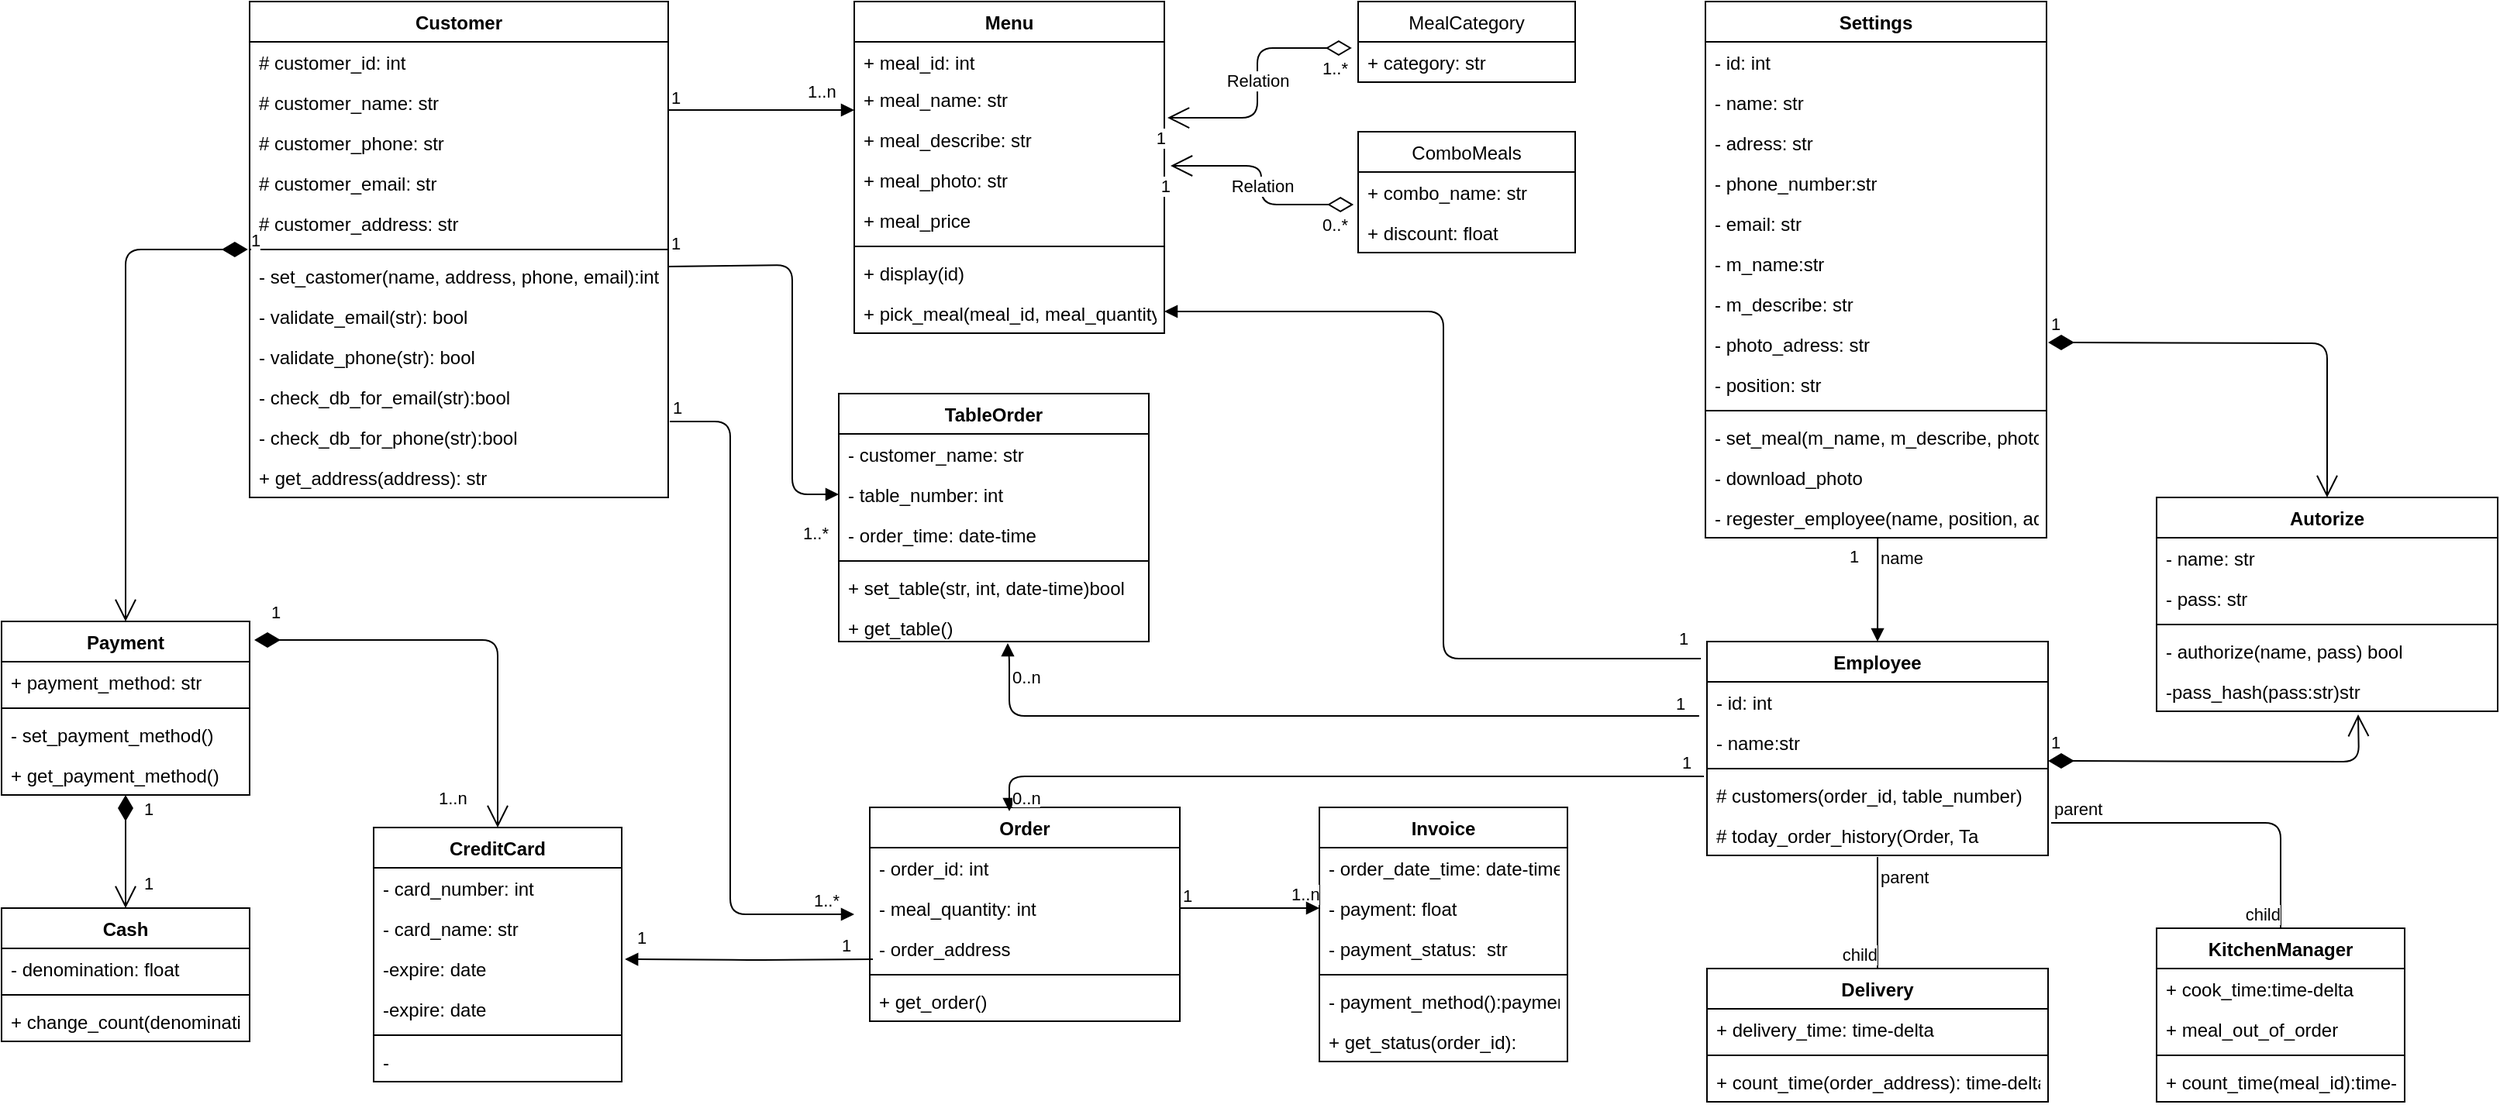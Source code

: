 <mxfile version="15.3.1" type="github">
  <diagram id="XP5YeCmKAyw0OPOMcUvx" name="Page-1">
    <mxGraphModel dx="863" dy="559" grid="1" gridSize="10" guides="1" tooltips="1" connect="1" arrows="1" fold="1" page="1" pageScale="1" pageWidth="1169" pageHeight="826" math="0" shadow="0">
      <root>
        <mxCell id="0" />
        <mxCell id="1" parent="0" />
        <mxCell id="lLtCu2atZFACOve_Y4A7-2" value="Menu" style="swimlane;fontStyle=1;align=center;verticalAlign=top;childLayout=stackLayout;horizontal=1;startSize=26;horizontalStack=0;resizeParent=1;resizeParentMax=0;resizeLast=0;collapsible=1;marginBottom=0;" vertex="1" parent="1">
          <mxGeometry x="620" width="200" height="214" as="geometry">
            <mxRectangle x="210" y="170" width="100" height="26" as="alternateBounds" />
          </mxGeometry>
        </mxCell>
        <mxCell id="lLtCu2atZFACOve_Y4A7-3" value="+ meal_id: int&#xa;" style="text;strokeColor=none;fillColor=none;align=left;verticalAlign=top;spacingLeft=4;spacingRight=4;overflow=hidden;rotatable=0;points=[[0,0.5],[1,0.5]];portConstraint=eastwest;" vertex="1" parent="lLtCu2atZFACOve_Y4A7-2">
          <mxGeometry y="26" width="200" height="24" as="geometry" />
        </mxCell>
        <mxCell id="lLtCu2atZFACOve_Y4A7-36" value="+ meal_name: str" style="text;strokeColor=none;fillColor=none;align=left;verticalAlign=top;spacingLeft=4;spacingRight=4;overflow=hidden;rotatable=0;points=[[0,0.5],[1,0.5]];portConstraint=eastwest;" vertex="1" parent="lLtCu2atZFACOve_Y4A7-2">
          <mxGeometry y="50" width="200" height="26" as="geometry" />
        </mxCell>
        <mxCell id="lLtCu2atZFACOve_Y4A7-37" value="+ meal_describe: str" style="text;strokeColor=none;fillColor=none;align=left;verticalAlign=top;spacingLeft=4;spacingRight=4;overflow=hidden;rotatable=0;points=[[0,0.5],[1,0.5]];portConstraint=eastwest;" vertex="1" parent="lLtCu2atZFACOve_Y4A7-2">
          <mxGeometry y="76" width="200" height="26" as="geometry" />
        </mxCell>
        <mxCell id="lLtCu2atZFACOve_Y4A7-38" value="+ meal_photo: str" style="text;strokeColor=none;fillColor=none;align=left;verticalAlign=top;spacingLeft=4;spacingRight=4;overflow=hidden;rotatable=0;points=[[0,0.5],[1,0.5]];portConstraint=eastwest;" vertex="1" parent="lLtCu2atZFACOve_Y4A7-2">
          <mxGeometry y="102" width="200" height="26" as="geometry" />
        </mxCell>
        <mxCell id="lLtCu2atZFACOve_Y4A7-147" value="+ meal_price" style="text;strokeColor=none;fillColor=none;align=left;verticalAlign=top;spacingLeft=4;spacingRight=4;overflow=hidden;rotatable=0;points=[[0,0.5],[1,0.5]];portConstraint=eastwest;" vertex="1" parent="lLtCu2atZFACOve_Y4A7-2">
          <mxGeometry y="128" width="200" height="26" as="geometry" />
        </mxCell>
        <mxCell id="lLtCu2atZFACOve_Y4A7-4" value="" style="line;strokeWidth=1;fillColor=none;align=left;verticalAlign=middle;spacingTop=-1;spacingLeft=3;spacingRight=3;rotatable=0;labelPosition=right;points=[];portConstraint=eastwest;" vertex="1" parent="lLtCu2atZFACOve_Y4A7-2">
          <mxGeometry y="154" width="200" height="8" as="geometry" />
        </mxCell>
        <mxCell id="lLtCu2atZFACOve_Y4A7-5" value="+ display(id)" style="text;strokeColor=none;fillColor=none;align=left;verticalAlign=top;spacingLeft=4;spacingRight=4;overflow=hidden;rotatable=0;points=[[0,0.5],[1,0.5]];portConstraint=eastwest;" vertex="1" parent="lLtCu2atZFACOve_Y4A7-2">
          <mxGeometry y="162" width="200" height="26" as="geometry" />
        </mxCell>
        <mxCell id="lLtCu2atZFACOve_Y4A7-85" value="+ pick_meal(meal_id, meal_quantity)" style="text;strokeColor=none;fillColor=none;align=left;verticalAlign=top;spacingLeft=4;spacingRight=4;overflow=hidden;rotatable=0;points=[[0,0.5],[1,0.5]];portConstraint=eastwest;" vertex="1" parent="lLtCu2atZFACOve_Y4A7-2">
          <mxGeometry y="188" width="200" height="26" as="geometry" />
        </mxCell>
        <mxCell id="lLtCu2atZFACOve_Y4A7-6" value="MealCategory" style="swimlane;fontStyle=0;childLayout=stackLayout;horizontal=1;startSize=26;fillColor=none;horizontalStack=0;resizeParent=1;resizeParentMax=0;resizeLast=0;collapsible=1;marginBottom=0;" vertex="1" parent="1">
          <mxGeometry x="945" width="140" height="52" as="geometry" />
        </mxCell>
        <mxCell id="lLtCu2atZFACOve_Y4A7-7" value="+ category: str" style="text;strokeColor=none;fillColor=none;align=left;verticalAlign=top;spacingLeft=4;spacingRight=4;overflow=hidden;rotatable=0;points=[[0,0.5],[1,0.5]];portConstraint=eastwest;" vertex="1" parent="lLtCu2atZFACOve_Y4A7-6">
          <mxGeometry y="26" width="140" height="26" as="geometry" />
        </mxCell>
        <mxCell id="lLtCu2atZFACOve_Y4A7-26" value="Customer" style="swimlane;fontStyle=1;align=center;verticalAlign=top;childLayout=stackLayout;horizontal=1;startSize=26;horizontalStack=0;resizeParent=1;resizeParentMax=0;resizeLast=0;collapsible=1;marginBottom=0;" vertex="1" parent="1">
          <mxGeometry x="230" width="270" height="320" as="geometry" />
        </mxCell>
        <mxCell id="lLtCu2atZFACOve_Y4A7-167" value="# customer_id: int" style="text;strokeColor=none;fillColor=none;align=left;verticalAlign=top;spacingLeft=4;spacingRight=4;overflow=hidden;rotatable=0;points=[[0,0.5],[1,0.5]];portConstraint=eastwest;" vertex="1" parent="lLtCu2atZFACOve_Y4A7-26">
          <mxGeometry y="26" width="270" height="26" as="geometry" />
        </mxCell>
        <mxCell id="lLtCu2atZFACOve_Y4A7-157" value="# customer_name: str" style="text;strokeColor=none;fillColor=none;align=left;verticalAlign=top;spacingLeft=4;spacingRight=4;overflow=hidden;rotatable=0;points=[[0,0.5],[1,0.5]];portConstraint=eastwest;" vertex="1" parent="lLtCu2atZFACOve_Y4A7-26">
          <mxGeometry y="52" width="270" height="26" as="geometry" />
        </mxCell>
        <mxCell id="lLtCu2atZFACOve_Y4A7-224" value="" style="endArrow=block;endFill=1;html=1;edgeStyle=orthogonalEdgeStyle;align=left;verticalAlign=top;strokeWidth=1;" edge="1" parent="lLtCu2atZFACOve_Y4A7-26">
          <mxGeometry x="-1" relative="1" as="geometry">
            <mxPoint x="270" y="70" as="sourcePoint" />
            <mxPoint x="390" y="70" as="targetPoint" />
          </mxGeometry>
        </mxCell>
        <mxCell id="lLtCu2atZFACOve_Y4A7-225" value="1" style="edgeLabel;resizable=0;html=1;align=left;verticalAlign=bottom;" connectable="0" vertex="1" parent="lLtCu2atZFACOve_Y4A7-224">
          <mxGeometry x="-1" relative="1" as="geometry" />
        </mxCell>
        <mxCell id="lLtCu2atZFACOve_Y4A7-158" value="# customer_phone: str" style="text;strokeColor=none;fillColor=none;align=left;verticalAlign=top;spacingLeft=4;spacingRight=4;overflow=hidden;rotatable=0;points=[[0,0.5],[1,0.5]];portConstraint=eastwest;" vertex="1" parent="lLtCu2atZFACOve_Y4A7-26">
          <mxGeometry y="78" width="270" height="26" as="geometry" />
        </mxCell>
        <mxCell id="lLtCu2atZFACOve_Y4A7-159" value="# customer_email: str" style="text;strokeColor=none;fillColor=none;align=left;verticalAlign=top;spacingLeft=4;spacingRight=4;overflow=hidden;rotatable=0;points=[[0,0.5],[1,0.5]];portConstraint=eastwest;" vertex="1" parent="lLtCu2atZFACOve_Y4A7-26">
          <mxGeometry y="104" width="270" height="26" as="geometry" />
        </mxCell>
        <mxCell id="lLtCu2atZFACOve_Y4A7-160" value="# customer_address: str " style="text;strokeColor=none;fillColor=none;align=left;verticalAlign=top;spacingLeft=4;spacingRight=4;overflow=hidden;rotatable=0;points=[[0,0.5],[1,0.5]];portConstraint=eastwest;" vertex="1" parent="lLtCu2atZFACOve_Y4A7-26">
          <mxGeometry y="130" width="270" height="26" as="geometry" />
        </mxCell>
        <mxCell id="lLtCu2atZFACOve_Y4A7-28" value="" style="line;strokeWidth=1;fillColor=none;align=left;verticalAlign=middle;spacingTop=-1;spacingLeft=3;spacingRight=3;rotatable=0;labelPosition=right;points=[];portConstraint=eastwest;" vertex="1" parent="lLtCu2atZFACOve_Y4A7-26">
          <mxGeometry y="156" width="270" height="8" as="geometry" />
        </mxCell>
        <mxCell id="lLtCu2atZFACOve_Y4A7-25" value="- set_castomer(name, address, phone, email):int" style="text;strokeColor=none;fillColor=none;align=left;verticalAlign=top;spacingLeft=4;spacingRight=4;overflow=hidden;rotatable=0;points=[[0,0.5],[1,0.5]];portConstraint=eastwest;" vertex="1" parent="lLtCu2atZFACOve_Y4A7-26">
          <mxGeometry y="164" width="270" height="26" as="geometry" />
        </mxCell>
        <mxCell id="lLtCu2atZFACOve_Y4A7-29" value="- validate_email(str): bool" style="text;strokeColor=none;fillColor=none;align=left;verticalAlign=top;spacingLeft=4;spacingRight=4;overflow=hidden;rotatable=0;points=[[0,0.5],[1,0.5]];portConstraint=eastwest;" vertex="1" parent="lLtCu2atZFACOve_Y4A7-26">
          <mxGeometry y="190" width="270" height="26" as="geometry" />
        </mxCell>
        <mxCell id="lLtCu2atZFACOve_Y4A7-109" value="- validate_phone(str): bool" style="text;strokeColor=none;fillColor=none;align=left;verticalAlign=top;spacingLeft=4;spacingRight=4;overflow=hidden;rotatable=0;points=[[0,0.5],[1,0.5]];portConstraint=eastwest;" vertex="1" parent="lLtCu2atZFACOve_Y4A7-26">
          <mxGeometry y="216" width="270" height="26" as="geometry" />
        </mxCell>
        <mxCell id="lLtCu2atZFACOve_Y4A7-165" value="- check_db_for_email(str):bool" style="text;strokeColor=none;fillColor=none;align=left;verticalAlign=top;spacingLeft=4;spacingRight=4;overflow=hidden;rotatable=0;points=[[0,0.5],[1,0.5]];portConstraint=eastwest;" vertex="1" parent="lLtCu2atZFACOve_Y4A7-26">
          <mxGeometry y="242" width="270" height="26" as="geometry" />
        </mxCell>
        <mxCell id="lLtCu2atZFACOve_Y4A7-166" value="- check_db_for_phone(str):bool" style="text;strokeColor=none;fillColor=none;align=left;verticalAlign=top;spacingLeft=4;spacingRight=4;overflow=hidden;rotatable=0;points=[[0,0.5],[1,0.5]];portConstraint=eastwest;" vertex="1" parent="lLtCu2atZFACOve_Y4A7-26">
          <mxGeometry y="268" width="270" height="26" as="geometry" />
        </mxCell>
        <mxCell id="lLtCu2atZFACOve_Y4A7-33" value="+ get_address(address): str" style="text;strokeColor=none;fillColor=none;align=left;verticalAlign=top;spacingLeft=4;spacingRight=4;overflow=hidden;rotatable=0;points=[[0,0.5],[1,0.5]];portConstraint=eastwest;" vertex="1" parent="lLtCu2atZFACOve_Y4A7-26">
          <mxGeometry y="294" width="270" height="26" as="geometry" />
        </mxCell>
        <mxCell id="lLtCu2atZFACOve_Y4A7-30" value="Order" style="swimlane;fontStyle=1;align=center;verticalAlign=top;childLayout=stackLayout;horizontal=1;startSize=26;horizontalStack=0;resizeParent=1;resizeParentMax=0;resizeLast=0;collapsible=1;marginBottom=0;" vertex="1" parent="1">
          <mxGeometry x="630" y="520" width="200" height="138" as="geometry" />
        </mxCell>
        <mxCell id="lLtCu2atZFACOve_Y4A7-31" value="- order_id: int" style="text;strokeColor=none;fillColor=none;align=left;verticalAlign=top;spacingLeft=4;spacingRight=4;overflow=hidden;rotatable=0;points=[[0,0.5],[1,0.5]];portConstraint=eastwest;" vertex="1" parent="lLtCu2atZFACOve_Y4A7-30">
          <mxGeometry y="26" width="200" height="26" as="geometry" />
        </mxCell>
        <mxCell id="lLtCu2atZFACOve_Y4A7-40" value="- meal_quantity: int" style="text;strokeColor=none;fillColor=none;align=left;verticalAlign=top;spacingLeft=4;spacingRight=4;overflow=hidden;rotatable=0;points=[[0,0.5],[1,0.5]];portConstraint=eastwest;" vertex="1" parent="lLtCu2atZFACOve_Y4A7-30">
          <mxGeometry y="52" width="200" height="26" as="geometry" />
        </mxCell>
        <mxCell id="lLtCu2atZFACOve_Y4A7-133" value="- order_address" style="text;strokeColor=none;fillColor=none;align=left;verticalAlign=top;spacingLeft=4;spacingRight=4;overflow=hidden;rotatable=0;points=[[0,0.5],[1,0.5]];portConstraint=eastwest;" vertex="1" parent="lLtCu2atZFACOve_Y4A7-30">
          <mxGeometry y="78" width="200" height="26" as="geometry" />
        </mxCell>
        <mxCell id="lLtCu2atZFACOve_Y4A7-32" value="" style="line;strokeWidth=1;fillColor=none;align=left;verticalAlign=middle;spacingTop=-1;spacingLeft=3;spacingRight=3;rotatable=0;labelPosition=right;points=[];portConstraint=eastwest;" vertex="1" parent="lLtCu2atZFACOve_Y4A7-30">
          <mxGeometry y="104" width="200" height="8" as="geometry" />
        </mxCell>
        <mxCell id="lLtCu2atZFACOve_Y4A7-35" value="+ get_order()" style="text;strokeColor=none;fillColor=none;align=left;verticalAlign=top;spacingLeft=4;spacingRight=4;overflow=hidden;rotatable=0;points=[[0,0.5],[1,0.5]];portConstraint=eastwest;" vertex="1" parent="lLtCu2atZFACOve_Y4A7-30">
          <mxGeometry y="112" width="200" height="26" as="geometry" />
        </mxCell>
        <mxCell id="lLtCu2atZFACOve_Y4A7-41" value="Invoice&#xa;" style="swimlane;fontStyle=1;align=center;verticalAlign=top;childLayout=stackLayout;horizontal=1;startSize=26;horizontalStack=0;resizeParent=1;resizeParentMax=0;resizeLast=0;collapsible=1;marginBottom=0;" vertex="1" parent="1">
          <mxGeometry x="920" y="520" width="160" height="164" as="geometry" />
        </mxCell>
        <mxCell id="lLtCu2atZFACOve_Y4A7-42" value="- order_date_time: date-time" style="text;strokeColor=none;fillColor=none;align=left;verticalAlign=top;spacingLeft=4;spacingRight=4;overflow=hidden;rotatable=0;points=[[0,0.5],[1,0.5]];portConstraint=eastwest;" vertex="1" parent="lLtCu2atZFACOve_Y4A7-41">
          <mxGeometry y="26" width="160" height="26" as="geometry" />
        </mxCell>
        <mxCell id="lLtCu2atZFACOve_Y4A7-45" value="- payment: float" style="text;strokeColor=none;fillColor=none;align=left;verticalAlign=top;spacingLeft=4;spacingRight=4;overflow=hidden;rotatable=0;points=[[0,0.5],[1,0.5]];portConstraint=eastwest;" vertex="1" parent="lLtCu2atZFACOve_Y4A7-41">
          <mxGeometry y="52" width="160" height="26" as="geometry" />
        </mxCell>
        <mxCell id="lLtCu2atZFACOve_Y4A7-46" value="- payment_status:  str" style="text;strokeColor=none;fillColor=none;align=left;verticalAlign=top;spacingLeft=4;spacingRight=4;overflow=hidden;rotatable=0;points=[[0,0.5],[1,0.5]];portConstraint=eastwest;" vertex="1" parent="lLtCu2atZFACOve_Y4A7-41">
          <mxGeometry y="78" width="160" height="26" as="geometry" />
        </mxCell>
        <mxCell id="lLtCu2atZFACOve_Y4A7-43" value="" style="line;strokeWidth=1;fillColor=none;align=left;verticalAlign=middle;spacingTop=-1;spacingLeft=3;spacingRight=3;rotatable=0;labelPosition=right;points=[];portConstraint=eastwest;" vertex="1" parent="lLtCu2atZFACOve_Y4A7-41">
          <mxGeometry y="104" width="160" height="8" as="geometry" />
        </mxCell>
        <mxCell id="lLtCu2atZFACOve_Y4A7-44" value="- payment_method():payment_status&#xa;" style="text;strokeColor=none;fillColor=none;align=left;verticalAlign=top;spacingLeft=4;spacingRight=4;overflow=hidden;rotatable=0;points=[[0,0.5],[1,0.5]];portConstraint=eastwest;" vertex="1" parent="lLtCu2atZFACOve_Y4A7-41">
          <mxGeometry y="112" width="160" height="26" as="geometry" />
        </mxCell>
        <mxCell id="lLtCu2atZFACOve_Y4A7-215" value="+ get_status(order_id):" style="text;strokeColor=none;fillColor=none;align=left;verticalAlign=top;spacingLeft=4;spacingRight=4;overflow=hidden;rotatable=0;points=[[0,0.5],[1,0.5]];portConstraint=eastwest;" vertex="1" parent="lLtCu2atZFACOve_Y4A7-41">
          <mxGeometry y="138" width="160" height="26" as="geometry" />
        </mxCell>
        <mxCell id="lLtCu2atZFACOve_Y4A7-51" value="CreditCard" style="swimlane;fontStyle=1;align=center;verticalAlign=top;childLayout=stackLayout;horizontal=1;startSize=26;horizontalStack=0;resizeParent=1;resizeParentMax=0;resizeLast=0;collapsible=1;marginBottom=0;" vertex="1" parent="1">
          <mxGeometry x="310" y="533" width="160" height="164" as="geometry" />
        </mxCell>
        <mxCell id="lLtCu2atZFACOve_Y4A7-52" value="- card_number: int&#xa;" style="text;strokeColor=none;fillColor=none;align=left;verticalAlign=top;spacingLeft=4;spacingRight=4;overflow=hidden;rotatable=0;points=[[0,0.5],[1,0.5]];portConstraint=eastwest;" vertex="1" parent="lLtCu2atZFACOve_Y4A7-51">
          <mxGeometry y="26" width="160" height="26" as="geometry" />
        </mxCell>
        <mxCell id="lLtCu2atZFACOve_Y4A7-55" value="- card_name: str&#xa;" style="text;strokeColor=none;fillColor=none;align=left;verticalAlign=top;spacingLeft=4;spacingRight=4;overflow=hidden;rotatable=0;points=[[0,0.5],[1,0.5]];portConstraint=eastwest;" vertex="1" parent="lLtCu2atZFACOve_Y4A7-51">
          <mxGeometry y="52" width="160" height="26" as="geometry" />
        </mxCell>
        <mxCell id="lLtCu2atZFACOve_Y4A7-56" value="-expire: date" style="text;strokeColor=none;fillColor=none;align=left;verticalAlign=top;spacingLeft=4;spacingRight=4;overflow=hidden;rotatable=0;points=[[0,0.5],[1,0.5]];portConstraint=eastwest;" vertex="1" parent="lLtCu2atZFACOve_Y4A7-51">
          <mxGeometry y="78" width="160" height="26" as="geometry" />
        </mxCell>
        <mxCell id="lLtCu2atZFACOve_Y4A7-239" value="-expire: date" style="text;strokeColor=none;fillColor=none;align=left;verticalAlign=top;spacingLeft=4;spacingRight=4;overflow=hidden;rotatable=0;points=[[0,0.5],[1,0.5]];portConstraint=eastwest;" vertex="1" parent="lLtCu2atZFACOve_Y4A7-51">
          <mxGeometry y="104" width="160" height="26" as="geometry" />
        </mxCell>
        <mxCell id="lLtCu2atZFACOve_Y4A7-53" value="" style="line;strokeWidth=1;fillColor=none;align=left;verticalAlign=middle;spacingTop=-1;spacingLeft=3;spacingRight=3;rotatable=0;labelPosition=right;points=[];portConstraint=eastwest;" vertex="1" parent="lLtCu2atZFACOve_Y4A7-51">
          <mxGeometry y="130" width="160" height="8" as="geometry" />
        </mxCell>
        <mxCell id="lLtCu2atZFACOve_Y4A7-54" value="- " style="text;strokeColor=none;fillColor=none;align=left;verticalAlign=top;spacingLeft=4;spacingRight=4;overflow=hidden;rotatable=0;points=[[0,0.5],[1,0.5]];portConstraint=eastwest;" vertex="1" parent="lLtCu2atZFACOve_Y4A7-51">
          <mxGeometry y="138" width="160" height="26" as="geometry" />
        </mxCell>
        <mxCell id="lLtCu2atZFACOve_Y4A7-58" value="Payment" style="swimlane;fontStyle=1;align=center;verticalAlign=top;childLayout=stackLayout;horizontal=1;startSize=26;horizontalStack=0;resizeParent=1;resizeParentMax=0;resizeLast=0;collapsible=1;marginBottom=0;" vertex="1" parent="1">
          <mxGeometry x="70" y="400" width="160" height="112" as="geometry" />
        </mxCell>
        <mxCell id="lLtCu2atZFACOve_Y4A7-59" value="+ payment_method: str" style="text;strokeColor=none;fillColor=none;align=left;verticalAlign=top;spacingLeft=4;spacingRight=4;overflow=hidden;rotatable=0;points=[[0,0.5],[1,0.5]];portConstraint=eastwest;" vertex="1" parent="lLtCu2atZFACOve_Y4A7-58">
          <mxGeometry y="26" width="160" height="26" as="geometry" />
        </mxCell>
        <mxCell id="lLtCu2atZFACOve_Y4A7-60" value="" style="line;strokeWidth=1;fillColor=none;align=left;verticalAlign=middle;spacingTop=-1;spacingLeft=3;spacingRight=3;rotatable=0;labelPosition=right;points=[];portConstraint=eastwest;" vertex="1" parent="lLtCu2atZFACOve_Y4A7-58">
          <mxGeometry y="52" width="160" height="8" as="geometry" />
        </mxCell>
        <mxCell id="lLtCu2atZFACOve_Y4A7-61" value="- set_payment_method()" style="text;strokeColor=none;fillColor=none;align=left;verticalAlign=top;spacingLeft=4;spacingRight=4;overflow=hidden;rotatable=0;points=[[0,0.5],[1,0.5]];portConstraint=eastwest;" vertex="1" parent="lLtCu2atZFACOve_Y4A7-58">
          <mxGeometry y="60" width="160" height="26" as="geometry" />
        </mxCell>
        <mxCell id="lLtCu2atZFACOve_Y4A7-177" value="+ get_payment_method()" style="text;strokeColor=none;fillColor=none;align=left;verticalAlign=top;spacingLeft=4;spacingRight=4;overflow=hidden;rotatable=0;points=[[0,0.5],[1,0.5]];portConstraint=eastwest;" vertex="1" parent="lLtCu2atZFACOve_Y4A7-58">
          <mxGeometry y="86" width="160" height="26" as="geometry" />
        </mxCell>
        <mxCell id="lLtCu2atZFACOve_Y4A7-62" value="Cash" style="swimlane;fontStyle=1;align=center;verticalAlign=top;childLayout=stackLayout;horizontal=1;startSize=26;horizontalStack=0;resizeParent=1;resizeParentMax=0;resizeLast=0;collapsible=1;marginBottom=0;" vertex="1" parent="1">
          <mxGeometry x="70" y="585" width="160" height="86" as="geometry" />
        </mxCell>
        <mxCell id="lLtCu2atZFACOve_Y4A7-63" value="- denomination: float" style="text;strokeColor=none;fillColor=none;align=left;verticalAlign=top;spacingLeft=4;spacingRight=4;overflow=hidden;rotatable=0;points=[[0,0.5],[1,0.5]];portConstraint=eastwest;" vertex="1" parent="lLtCu2atZFACOve_Y4A7-62">
          <mxGeometry y="26" width="160" height="26" as="geometry" />
        </mxCell>
        <mxCell id="lLtCu2atZFACOve_Y4A7-64" value="" style="line;strokeWidth=1;fillColor=none;align=left;verticalAlign=middle;spacingTop=-1;spacingLeft=3;spacingRight=3;rotatable=0;labelPosition=right;points=[];portConstraint=eastwest;" vertex="1" parent="lLtCu2atZFACOve_Y4A7-62">
          <mxGeometry y="52" width="160" height="8" as="geometry" />
        </mxCell>
        <mxCell id="lLtCu2atZFACOve_Y4A7-186" value="+ change_count(denomination): float" style="text;strokeColor=none;fillColor=none;align=left;verticalAlign=top;spacingLeft=4;spacingRight=4;overflow=hidden;rotatable=0;points=[[0,0.5],[1,0.5]];portConstraint=eastwest;" vertex="1" parent="lLtCu2atZFACOve_Y4A7-62">
          <mxGeometry y="60" width="160" height="26" as="geometry" />
        </mxCell>
        <mxCell id="lLtCu2atZFACOve_Y4A7-66" value="Employee" style="swimlane;fontStyle=1;align=center;verticalAlign=top;childLayout=stackLayout;horizontal=1;startSize=26;horizontalStack=0;resizeParent=1;resizeParentMax=0;resizeLast=0;collapsible=1;marginBottom=0;" vertex="1" parent="1">
          <mxGeometry x="1170" y="413" width="220" height="138" as="geometry" />
        </mxCell>
        <mxCell id="lLtCu2atZFACOve_Y4A7-193" value="- id: int" style="text;strokeColor=none;fillColor=none;align=left;verticalAlign=top;spacingLeft=4;spacingRight=4;overflow=hidden;rotatable=0;points=[[0,0.5],[1,0.5]];portConstraint=eastwest;" vertex="1" parent="lLtCu2atZFACOve_Y4A7-66">
          <mxGeometry y="26" width="220" height="26" as="geometry" />
        </mxCell>
        <mxCell id="lLtCu2atZFACOve_Y4A7-130" value="- name:str" style="text;strokeColor=none;fillColor=none;align=left;verticalAlign=top;spacingLeft=4;spacingRight=4;overflow=hidden;rotatable=0;points=[[0,0.5],[1,0.5]];portConstraint=eastwest;" vertex="1" parent="lLtCu2atZFACOve_Y4A7-66">
          <mxGeometry y="52" width="220" height="26" as="geometry" />
        </mxCell>
        <mxCell id="lLtCu2atZFACOve_Y4A7-68" value="" style="line;strokeWidth=1;fillColor=none;align=left;verticalAlign=middle;spacingTop=-1;spacingLeft=3;spacingRight=3;rotatable=0;labelPosition=right;points=[];portConstraint=eastwest;" vertex="1" parent="lLtCu2atZFACOve_Y4A7-66">
          <mxGeometry y="78" width="220" height="8" as="geometry" />
        </mxCell>
        <mxCell id="lLtCu2atZFACOve_Y4A7-192" value="# customers(order_id, table_number)" style="text;strokeColor=none;fillColor=none;align=left;verticalAlign=top;spacingLeft=4;spacingRight=4;overflow=hidden;rotatable=0;points=[[0,0.5],[1,0.5]];portConstraint=eastwest;" vertex="1" parent="lLtCu2atZFACOve_Y4A7-66">
          <mxGeometry y="86" width="220" height="26" as="geometry" />
        </mxCell>
        <mxCell id="lLtCu2atZFACOve_Y4A7-194" value="# today_order_history(Order, Ta" style="text;strokeColor=none;fillColor=none;align=left;verticalAlign=top;spacingLeft=4;spacingRight=4;overflow=hidden;rotatable=0;points=[[0,0.5],[1,0.5]];portConstraint=eastwest;" vertex="1" parent="lLtCu2atZFACOve_Y4A7-66">
          <mxGeometry y="112" width="220" height="26" as="geometry" />
        </mxCell>
        <mxCell id="lLtCu2atZFACOve_Y4A7-71" value="TableOrder" style="swimlane;fontStyle=1;align=center;verticalAlign=top;childLayout=stackLayout;horizontal=1;startSize=26;horizontalStack=0;resizeParent=1;resizeParentMax=0;resizeLast=0;collapsible=1;marginBottom=0;" vertex="1" parent="1">
          <mxGeometry x="610" y="253" width="200" height="160" as="geometry" />
        </mxCell>
        <mxCell id="lLtCu2atZFACOve_Y4A7-75" value="- customer_name: str" style="text;strokeColor=none;fillColor=none;align=left;verticalAlign=top;spacingLeft=4;spacingRight=4;overflow=hidden;rotatable=0;points=[[0,0.5],[1,0.5]];portConstraint=eastwest;" vertex="1" parent="lLtCu2atZFACOve_Y4A7-71">
          <mxGeometry y="26" width="200" height="26" as="geometry" />
        </mxCell>
        <mxCell id="lLtCu2atZFACOve_Y4A7-72" value="- table_number: int" style="text;strokeColor=none;fillColor=none;align=left;verticalAlign=top;spacingLeft=4;spacingRight=4;overflow=hidden;rotatable=0;points=[[0,0.5],[1,0.5]];portConstraint=eastwest;" vertex="1" parent="lLtCu2atZFACOve_Y4A7-71">
          <mxGeometry y="52" width="200" height="26" as="geometry" />
        </mxCell>
        <mxCell id="lLtCu2atZFACOve_Y4A7-81" value="- order_time: date-time" style="text;strokeColor=none;fillColor=none;align=left;verticalAlign=top;spacingLeft=4;spacingRight=4;overflow=hidden;rotatable=0;points=[[0,0.5],[1,0.5]];portConstraint=eastwest;" vertex="1" parent="lLtCu2atZFACOve_Y4A7-71">
          <mxGeometry y="78" width="200" height="26" as="geometry" />
        </mxCell>
        <mxCell id="lLtCu2atZFACOve_Y4A7-73" value="" style="line;strokeWidth=1;fillColor=none;align=left;verticalAlign=middle;spacingTop=-1;spacingLeft=3;spacingRight=3;rotatable=0;labelPosition=right;points=[];portConstraint=eastwest;" vertex="1" parent="lLtCu2atZFACOve_Y4A7-71">
          <mxGeometry y="104" width="200" height="8" as="geometry" />
        </mxCell>
        <mxCell id="lLtCu2atZFACOve_Y4A7-74" value="+ set_table(str, int, date-time)bool" style="text;strokeColor=none;fillColor=none;align=left;verticalAlign=top;spacingLeft=4;spacingRight=4;overflow=hidden;rotatable=0;points=[[0,0.5],[1,0.5]];portConstraint=eastwest;" vertex="1" parent="lLtCu2atZFACOve_Y4A7-71">
          <mxGeometry y="112" width="200" height="26" as="geometry" />
        </mxCell>
        <mxCell id="lLtCu2atZFACOve_Y4A7-82" value="+ get_table()" style="text;strokeColor=none;fillColor=none;align=left;verticalAlign=top;spacingLeft=4;spacingRight=4;overflow=hidden;rotatable=0;points=[[0,0.5],[1,0.5]];portConstraint=eastwest;" vertex="1" parent="lLtCu2atZFACOve_Y4A7-71">
          <mxGeometry y="138" width="200" height="22" as="geometry" />
        </mxCell>
        <mxCell id="lLtCu2atZFACOve_Y4A7-77" value="Delivery" style="swimlane;fontStyle=1;align=center;verticalAlign=top;childLayout=stackLayout;horizontal=1;startSize=26;horizontalStack=0;resizeParent=1;resizeParentMax=0;resizeLast=0;collapsible=1;marginBottom=0;" vertex="1" parent="1">
          <mxGeometry x="1170" y="624" width="220" height="86" as="geometry" />
        </mxCell>
        <mxCell id="lLtCu2atZFACOve_Y4A7-78" value="+ delivery_time: time-delta" style="text;strokeColor=none;fillColor=none;align=left;verticalAlign=top;spacingLeft=4;spacingRight=4;overflow=hidden;rotatable=0;points=[[0,0.5],[1,0.5]];portConstraint=eastwest;" vertex="1" parent="lLtCu2atZFACOve_Y4A7-77">
          <mxGeometry y="26" width="220" height="26" as="geometry" />
        </mxCell>
        <mxCell id="lLtCu2atZFACOve_Y4A7-79" value="" style="line;strokeWidth=1;fillColor=none;align=left;verticalAlign=middle;spacingTop=-1;spacingLeft=3;spacingRight=3;rotatable=0;labelPosition=right;points=[];portConstraint=eastwest;" vertex="1" parent="lLtCu2atZFACOve_Y4A7-77">
          <mxGeometry y="52" width="220" height="8" as="geometry" />
        </mxCell>
        <mxCell id="lLtCu2atZFACOve_Y4A7-80" value="+ count_time(order_address): time-delta" style="text;strokeColor=none;fillColor=none;align=left;verticalAlign=top;spacingLeft=4;spacingRight=4;overflow=hidden;rotatable=0;points=[[0,0.5],[1,0.5]];portConstraint=eastwest;" vertex="1" parent="lLtCu2atZFACOve_Y4A7-77">
          <mxGeometry y="60" width="220" height="26" as="geometry" />
        </mxCell>
        <mxCell id="lLtCu2atZFACOve_Y4A7-92" value="Settings" style="swimlane;fontStyle=1;align=center;verticalAlign=top;childLayout=stackLayout;horizontal=1;startSize=26;horizontalStack=0;resizeParent=1;resizeParentMax=0;resizeLast=0;collapsible=1;marginBottom=0;" vertex="1" parent="1">
          <mxGeometry x="1169" width="220" height="346" as="geometry" />
        </mxCell>
        <mxCell id="lLtCu2atZFACOve_Y4A7-11" value="- id: int" style="text;strokeColor=none;fillColor=none;align=left;verticalAlign=top;spacingLeft=4;spacingRight=4;overflow=hidden;rotatable=0;points=[[0,0.5],[1,0.5]];portConstraint=eastwest;" vertex="1" parent="lLtCu2atZFACOve_Y4A7-92">
          <mxGeometry y="26" width="220" height="26" as="geometry" />
        </mxCell>
        <mxCell id="lLtCu2atZFACOve_Y4A7-23" value="- name: str" style="text;strokeColor=none;fillColor=none;align=left;verticalAlign=top;spacingLeft=4;spacingRight=4;overflow=hidden;rotatable=0;points=[[0,0.5],[1,0.5]];portConstraint=eastwest;" vertex="1" parent="lLtCu2atZFACOve_Y4A7-92">
          <mxGeometry y="52" width="220" height="26" as="geometry" />
        </mxCell>
        <mxCell id="lLtCu2atZFACOve_Y4A7-49" value="- adress: str" style="text;strokeColor=none;fillColor=none;align=left;verticalAlign=top;spacingLeft=4;spacingRight=4;overflow=hidden;rotatable=0;points=[[0,0.5],[1,0.5]];portConstraint=eastwest;" vertex="1" parent="lLtCu2atZFACOve_Y4A7-92">
          <mxGeometry y="78" width="220" height="26" as="geometry" />
        </mxCell>
        <mxCell id="lLtCu2atZFACOve_Y4A7-50" value="- phone_number:str" style="text;strokeColor=none;fillColor=none;align=left;verticalAlign=top;spacingLeft=4;spacingRight=4;overflow=hidden;rotatable=0;points=[[0,0.5],[1,0.5]];portConstraint=eastwest;" vertex="1" parent="lLtCu2atZFACOve_Y4A7-92">
          <mxGeometry y="104" width="220" height="26" as="geometry" />
        </mxCell>
        <mxCell id="lLtCu2atZFACOve_Y4A7-76" value="- email: str" style="text;strokeColor=none;fillColor=none;align=left;verticalAlign=top;spacingLeft=4;spacingRight=4;overflow=hidden;rotatable=0;points=[[0,0.5],[1,0.5]];portConstraint=eastwest;" vertex="1" parent="lLtCu2atZFACOve_Y4A7-92">
          <mxGeometry y="130" width="220" height="26" as="geometry" />
        </mxCell>
        <mxCell id="lLtCu2atZFACOve_Y4A7-123" value="- m_name:str " style="text;strokeColor=none;fillColor=none;align=left;verticalAlign=top;spacingLeft=4;spacingRight=4;overflow=hidden;rotatable=0;points=[[0,0.5],[1,0.5]];portConstraint=eastwest;" vertex="1" parent="lLtCu2atZFACOve_Y4A7-92">
          <mxGeometry y="156" width="220" height="26" as="geometry" />
        </mxCell>
        <mxCell id="lLtCu2atZFACOve_Y4A7-124" value="- m_describe: str&#xa;" style="text;strokeColor=none;fillColor=none;align=left;verticalAlign=top;spacingLeft=4;spacingRight=4;overflow=hidden;rotatable=0;points=[[0,0.5],[1,0.5]];portConstraint=eastwest;" vertex="1" parent="lLtCu2atZFACOve_Y4A7-92">
          <mxGeometry y="182" width="220" height="26" as="geometry" />
        </mxCell>
        <mxCell id="lLtCu2atZFACOve_Y4A7-125" value="- photo_adress: str" style="text;strokeColor=none;fillColor=none;align=left;verticalAlign=top;spacingLeft=4;spacingRight=4;overflow=hidden;rotatable=0;points=[[0,0.5],[1,0.5]];portConstraint=eastwest;" vertex="1" parent="lLtCu2atZFACOve_Y4A7-92">
          <mxGeometry y="208" width="220" height="26" as="geometry" />
        </mxCell>
        <mxCell id="lLtCu2atZFACOve_Y4A7-70" value="- position: str" style="text;strokeColor=none;fillColor=none;align=left;verticalAlign=top;spacingLeft=4;spacingRight=4;overflow=hidden;rotatable=0;points=[[0,0.5],[1,0.5]];portConstraint=eastwest;" vertex="1" parent="lLtCu2atZFACOve_Y4A7-92">
          <mxGeometry y="234" width="220" height="26" as="geometry" />
        </mxCell>
        <mxCell id="lLtCu2atZFACOve_Y4A7-94" value="" style="line;strokeWidth=1;fillColor=none;align=left;verticalAlign=middle;spacingTop=-1;spacingLeft=3;spacingRight=3;rotatable=0;labelPosition=right;points=[];portConstraint=eastwest;" vertex="1" parent="lLtCu2atZFACOve_Y4A7-92">
          <mxGeometry y="260" width="220" height="8" as="geometry" />
        </mxCell>
        <mxCell id="lLtCu2atZFACOve_Y4A7-95" value="- set_meal(m_name, m_describe, photo)bool" style="text;strokeColor=none;fillColor=none;align=left;verticalAlign=top;spacingLeft=4;spacingRight=4;overflow=hidden;rotatable=0;points=[[0,0.5],[1,0.5]];portConstraint=eastwest;" vertex="1" parent="lLtCu2atZFACOve_Y4A7-92">
          <mxGeometry y="268" width="220" height="26" as="geometry" />
        </mxCell>
        <mxCell id="lLtCu2atZFACOve_Y4A7-100" value="- download_photo" style="text;strokeColor=none;fillColor=none;align=left;verticalAlign=top;spacingLeft=4;spacingRight=4;overflow=hidden;rotatable=0;points=[[0,0.5],[1,0.5]];portConstraint=eastwest;" vertex="1" parent="lLtCu2atZFACOve_Y4A7-92">
          <mxGeometry y="294" width="220" height="26" as="geometry" />
        </mxCell>
        <mxCell id="lLtCu2atZFACOve_Y4A7-114" value="- regester_employee(name, position, address,phone,email,passport)bool" style="text;strokeColor=none;fillColor=none;align=left;verticalAlign=top;spacingLeft=4;spacingRight=4;overflow=hidden;rotatable=0;points=[[0,0.5],[1,0.5]];portConstraint=eastwest;" vertex="1" parent="lLtCu2atZFACOve_Y4A7-92">
          <mxGeometry y="320" width="220" height="26" as="geometry" />
        </mxCell>
        <mxCell id="lLtCu2atZFACOve_Y4A7-101" value="Autorize" style="swimlane;fontStyle=1;align=center;verticalAlign=top;childLayout=stackLayout;horizontal=1;startSize=26;horizontalStack=0;resizeParent=1;resizeParentMax=0;resizeLast=0;collapsible=1;marginBottom=0;" vertex="1" parent="1">
          <mxGeometry x="1460" y="320" width="220" height="138" as="geometry" />
        </mxCell>
        <mxCell id="lLtCu2atZFACOve_Y4A7-197" value="- name: str" style="text;strokeColor=none;fillColor=none;align=left;verticalAlign=top;spacingLeft=4;spacingRight=4;overflow=hidden;rotatable=0;points=[[0,0.5],[1,0.5]];portConstraint=eastwest;" vertex="1" parent="lLtCu2atZFACOve_Y4A7-101">
          <mxGeometry y="26" width="220" height="26" as="geometry" />
        </mxCell>
        <mxCell id="lLtCu2atZFACOve_Y4A7-198" value="- pass: str" style="text;strokeColor=none;fillColor=none;align=left;verticalAlign=top;spacingLeft=4;spacingRight=4;overflow=hidden;rotatable=0;points=[[0,0.5],[1,0.5]];portConstraint=eastwest;" vertex="1" parent="lLtCu2atZFACOve_Y4A7-101">
          <mxGeometry y="52" width="220" height="26" as="geometry" />
        </mxCell>
        <mxCell id="lLtCu2atZFACOve_Y4A7-103" value="" style="line;strokeWidth=1;fillColor=none;align=left;verticalAlign=middle;spacingTop=-1;spacingLeft=3;spacingRight=3;rotatable=0;labelPosition=right;points=[];portConstraint=eastwest;" vertex="1" parent="lLtCu2atZFACOve_Y4A7-101">
          <mxGeometry y="78" width="220" height="8" as="geometry" />
        </mxCell>
        <mxCell id="lLtCu2atZFACOve_Y4A7-104" value="- authorize(name, pass) bool" style="text;strokeColor=none;fillColor=none;align=left;verticalAlign=top;spacingLeft=4;spacingRight=4;overflow=hidden;rotatable=0;points=[[0,0.5],[1,0.5]];portConstraint=eastwest;" vertex="1" parent="lLtCu2atZFACOve_Y4A7-101">
          <mxGeometry y="86" width="220" height="26" as="geometry" />
        </mxCell>
        <mxCell id="lLtCu2atZFACOve_Y4A7-108" value="-pass_hash(pass:str)str" style="text;strokeColor=none;fillColor=none;align=left;verticalAlign=top;spacingLeft=4;spacingRight=4;overflow=hidden;rotatable=0;points=[[0,0.5],[1,0.5]];portConstraint=eastwest;" vertex="1" parent="lLtCu2atZFACOve_Y4A7-101">
          <mxGeometry y="112" width="220" height="26" as="geometry" />
        </mxCell>
        <mxCell id="lLtCu2atZFACOve_Y4A7-141" value="ComboMeals" style="swimlane;fontStyle=0;childLayout=stackLayout;horizontal=1;startSize=26;fillColor=none;horizontalStack=0;resizeParent=1;resizeParentMax=0;resizeLast=0;collapsible=1;marginBottom=0;" vertex="1" parent="1">
          <mxGeometry x="945" y="84" width="140" height="78" as="geometry" />
        </mxCell>
        <mxCell id="lLtCu2atZFACOve_Y4A7-142" value="+ combo_name: str" style="text;strokeColor=none;fillColor=none;align=left;verticalAlign=top;spacingLeft=4;spacingRight=4;overflow=hidden;rotatable=0;points=[[0,0.5],[1,0.5]];portConstraint=eastwest;" vertex="1" parent="lLtCu2atZFACOve_Y4A7-141">
          <mxGeometry y="26" width="140" height="26" as="geometry" />
        </mxCell>
        <mxCell id="lLtCu2atZFACOve_Y4A7-143" value="+ discount: float" style="text;strokeColor=none;fillColor=none;align=left;verticalAlign=top;spacingLeft=4;spacingRight=4;overflow=hidden;rotatable=0;points=[[0,0.5],[1,0.5]];portConstraint=eastwest;" vertex="1" parent="lLtCu2atZFACOve_Y4A7-141">
          <mxGeometry y="52" width="140" height="26" as="geometry" />
        </mxCell>
        <mxCell id="lLtCu2atZFACOve_Y4A7-151" value="Relation" style="endArrow=open;html=1;endSize=12;startArrow=diamondThin;startSize=14;startFill=0;edgeStyle=orthogonalEdgeStyle;strokeWidth=1;exitX=-0.029;exitY=0.154;exitDx=0;exitDy=0;exitPerimeter=0;entryX=1.01;entryY=-0.038;entryDx=0;entryDy=0;entryPerimeter=0;labelPosition=center;verticalLabelPosition=middle;align=center;verticalAlign=middle;" edge="1" parent="1" source="lLtCu2atZFACOve_Y4A7-7" target="lLtCu2atZFACOve_Y4A7-37">
          <mxGeometry relative="1" as="geometry">
            <mxPoint x="960" y="30" as="sourcePoint" />
            <mxPoint x="800" y="30" as="targetPoint" />
            <Array as="points">
              <mxPoint x="880" y="30" />
              <mxPoint x="880" y="75" />
            </Array>
          </mxGeometry>
        </mxCell>
        <mxCell id="lLtCu2atZFACOve_Y4A7-152" value="1..*" style="edgeLabel;resizable=0;html=1;align=left;verticalAlign=top;" connectable="0" vertex="1" parent="lLtCu2atZFACOve_Y4A7-151">
          <mxGeometry x="-1" relative="1" as="geometry">
            <mxPoint x="-21" as="offset" />
          </mxGeometry>
        </mxCell>
        <mxCell id="lLtCu2atZFACOve_Y4A7-153" value="1" style="edgeLabel;resizable=0;html=1;align=right;verticalAlign=top;" connectable="0" vertex="1" parent="lLtCu2atZFACOve_Y4A7-151">
          <mxGeometry x="1" relative="1" as="geometry" />
        </mxCell>
        <mxCell id="lLtCu2atZFACOve_Y4A7-154" value="Relation" style="endArrow=open;html=1;endSize=12;startArrow=diamondThin;startSize=14;startFill=0;edgeStyle=orthogonalEdgeStyle;strokeWidth=1;exitX=-0.021;exitY=0.808;exitDx=0;exitDy=0;exitPerimeter=0;entryX=1.02;entryY=0.154;entryDx=0;entryDy=0;entryPerimeter=0;" edge="1" parent="1" source="lLtCu2atZFACOve_Y4A7-142" target="lLtCu2atZFACOve_Y4A7-38">
          <mxGeometry relative="1" as="geometry">
            <mxPoint x="960" y="130" as="sourcePoint" />
            <mxPoint x="800" y="130" as="targetPoint" />
          </mxGeometry>
        </mxCell>
        <mxCell id="lLtCu2atZFACOve_Y4A7-155" value="0..*" style="edgeLabel;resizable=0;html=1;align=left;verticalAlign=top;" connectable="0" vertex="1" parent="lLtCu2atZFACOve_Y4A7-154">
          <mxGeometry x="-1" relative="1" as="geometry">
            <mxPoint x="-22" as="offset" />
          </mxGeometry>
        </mxCell>
        <mxCell id="lLtCu2atZFACOve_Y4A7-156" value="1" style="edgeLabel;resizable=0;html=1;align=right;verticalAlign=top;" connectable="0" vertex="1" parent="lLtCu2atZFACOve_Y4A7-154">
          <mxGeometry x="1" relative="1" as="geometry" />
        </mxCell>
        <mxCell id="lLtCu2atZFACOve_Y4A7-170" value="" style="endArrow=block;endFill=1;html=1;edgeStyle=orthogonalEdgeStyle;align=left;verticalAlign=top;strokeWidth=1;exitX=1.004;exitY=0.115;exitDx=0;exitDy=0;exitPerimeter=0;" edge="1" parent="1" source="lLtCu2atZFACOve_Y4A7-166">
          <mxGeometry x="-0.323" y="-50" relative="1" as="geometry">
            <mxPoint x="480" y="590" as="sourcePoint" />
            <mxPoint x="620" y="589" as="targetPoint" />
            <Array as="points">
              <mxPoint x="540" y="271" />
              <mxPoint x="540" y="589" />
            </Array>
            <mxPoint as="offset" />
          </mxGeometry>
        </mxCell>
        <mxCell id="lLtCu2atZFACOve_Y4A7-171" value="1" style="edgeLabel;resizable=0;html=1;align=left;verticalAlign=bottom;" connectable="0" vertex="1" parent="lLtCu2atZFACOve_Y4A7-170">
          <mxGeometry x="-1" relative="1" as="geometry" />
        </mxCell>
        <mxCell id="lLtCu2atZFACOve_Y4A7-172" value="&lt;span style=&quot;color: rgb(0 , 0 , 0) ; font-family: &amp;#34;helvetica&amp;#34; ; font-size: 11px ; font-style: normal ; font-weight: normal ; letter-spacing: normal ; text-align: left ; text-indent: 0px ; text-transform: none ; word-spacing: 0px ; background-color: rgb(255 , 255 , 255) ; text-decoration: none ; display: inline ; float: none&quot;&gt;1..*&lt;/span&gt;" style="text;whiteSpace=wrap;html=1;" vertex="1" parent="1">
          <mxGeometry x="585" y="329" width="30" height="30" as="geometry" />
        </mxCell>
        <mxCell id="lLtCu2atZFACOve_Y4A7-174" value="1..*" style="edgeLabel;resizable=0;html=1;align=left;verticalAlign=bottom;" connectable="0" vertex="1" parent="1">
          <mxGeometry x="530.0" y="620" as="geometry">
            <mxPoint x="62" y="-32" as="offset" />
          </mxGeometry>
        </mxCell>
        <mxCell id="lLtCu2atZFACOve_Y4A7-168" value="" style="endArrow=block;endFill=1;html=1;edgeStyle=orthogonalEdgeStyle;align=left;verticalAlign=top;strokeWidth=1;exitX=1;exitY=0.269;exitDx=0;exitDy=0;entryX=0;entryY=0.5;entryDx=0;entryDy=0;exitPerimeter=0;" edge="1" parent="1" source="lLtCu2atZFACOve_Y4A7-25" target="lLtCu2atZFACOve_Y4A7-72">
          <mxGeometry x="-1" relative="1" as="geometry">
            <mxPoint x="520" y="360" as="sourcePoint" />
            <mxPoint x="610" y="360" as="targetPoint" />
            <Array as="points">
              <mxPoint x="580" y="170" />
              <mxPoint x="580" y="318" />
            </Array>
          </mxGeometry>
        </mxCell>
        <mxCell id="lLtCu2atZFACOve_Y4A7-169" value="1" style="edgeLabel;resizable=0;html=1;align=left;verticalAlign=bottom;" connectable="0" vertex="1" parent="lLtCu2atZFACOve_Y4A7-168">
          <mxGeometry x="-1" relative="1" as="geometry">
            <mxPoint y="-6" as="offset" />
          </mxGeometry>
        </mxCell>
        <mxCell id="lLtCu2atZFACOve_Y4A7-179" value="1" style="endArrow=open;html=1;endSize=12;startArrow=diamondThin;startSize=14;startFill=1;edgeStyle=orthogonalEdgeStyle;align=left;verticalAlign=bottom;strokeWidth=1;exitX=-0.004;exitY=0.5;exitDx=0;exitDy=0;exitPerimeter=0;entryX=0.5;entryY=0;entryDx=0;entryDy=0;" edge="1" parent="1" source="lLtCu2atZFACOve_Y4A7-28" target="lLtCu2atZFACOve_Y4A7-58">
          <mxGeometry x="-1" y="3" relative="1" as="geometry">
            <mxPoint x="240" y="480" as="sourcePoint" />
            <mxPoint x="160" y="480" as="targetPoint" />
            <Array as="points">
              <mxPoint x="150" y="160" />
            </Array>
          </mxGeometry>
        </mxCell>
        <mxCell id="lLtCu2atZFACOve_Y4A7-181" value="1" style="endArrow=open;html=1;endSize=12;startArrow=diamondThin;startSize=14;startFill=1;edgeStyle=orthogonalEdgeStyle;align=left;verticalAlign=bottom;strokeWidth=1;exitX=1.019;exitY=0.107;exitDx=0;exitDy=0;exitPerimeter=0;entryX=0.5;entryY=0;entryDx=0;entryDy=0;" edge="1" parent="1" source="lLtCu2atZFACOve_Y4A7-58" target="lLtCu2atZFACOve_Y4A7-51">
          <mxGeometry x="-0.938" y="9" relative="1" as="geometry">
            <mxPoint x="70" y="390" as="sourcePoint" />
            <mxPoint x="390" y="449" as="targetPoint" />
            <Array as="points">
              <mxPoint x="390" y="412" />
            </Array>
            <mxPoint as="offset" />
          </mxGeometry>
        </mxCell>
        <mxCell id="lLtCu2atZFACOve_Y4A7-182" value="&lt;span style=&quot;color: rgb(0 , 0 , 0) ; font-family: &amp;#34;helvetica&amp;#34; ; font-size: 11px ; font-style: normal ; font-weight: normal ; letter-spacing: normal ; text-align: left ; text-indent: 0px ; text-transform: none ; word-spacing: 0px ; background-color: rgb(255 , 255 , 255) ; text-decoration: none ; display: inline ; float: none&quot;&gt;1..n&lt;/span&gt;" style="text;whiteSpace=wrap;html=1;" vertex="1" parent="1">
          <mxGeometry x="350" y="500" width="30" height="30" as="geometry" />
        </mxCell>
        <mxCell id="lLtCu2atZFACOve_Y4A7-184" value="&lt;span style=&quot;color: rgb(0, 0, 0); font-family: helvetica; font-size: 11px; font-style: normal; font-weight: normal; letter-spacing: normal; text-align: left; text-indent: 0px; text-transform: none; word-spacing: 0px; background-color: rgb(255, 255, 255); text-decoration: none; display: inline; float: none;&quot;&gt;1&lt;/span&gt;" style="text;whiteSpace=wrap;html=1;" vertex="1" parent="1">
          <mxGeometry x="160" y="555" width="30" height="30" as="geometry" />
        </mxCell>
        <mxCell id="lLtCu2atZFACOve_Y4A7-189" value="" style="endArrow=none;html=1;edgeStyle=orthogonalEdgeStyle;strokeWidth=1;entryX=0.5;entryY=0;entryDx=0;entryDy=0;exitX=0.5;exitY=1.038;exitDx=0;exitDy=0;exitPerimeter=0;" edge="1" parent="1" source="lLtCu2atZFACOve_Y4A7-194" target="lLtCu2atZFACOve_Y4A7-77">
          <mxGeometry relative="1" as="geometry">
            <mxPoint x="1280" y="580" as="sourcePoint" />
            <mxPoint x="1370" y="540" as="targetPoint" />
          </mxGeometry>
        </mxCell>
        <mxCell id="lLtCu2atZFACOve_Y4A7-190" value="parent" style="edgeLabel;resizable=0;html=1;align=left;verticalAlign=bottom;" connectable="0" vertex="1" parent="lLtCu2atZFACOve_Y4A7-189">
          <mxGeometry x="-1" relative="1" as="geometry">
            <mxPoint y="22" as="offset" />
          </mxGeometry>
        </mxCell>
        <mxCell id="lLtCu2atZFACOve_Y4A7-191" value="child" style="edgeLabel;resizable=0;html=1;align=right;verticalAlign=bottom;" connectable="0" vertex="1" parent="lLtCu2atZFACOve_Y4A7-189">
          <mxGeometry x="1" relative="1" as="geometry" />
        </mxCell>
        <mxCell id="lLtCu2atZFACOve_Y4A7-195" value="1" style="endArrow=open;html=1;endSize=12;startArrow=diamondThin;startSize=14;startFill=1;edgeStyle=orthogonalEdgeStyle;align=left;verticalAlign=bottom;strokeWidth=1;entryX=0.5;entryY=0;entryDx=0;entryDy=0;" edge="1" parent="1" target="lLtCu2atZFACOve_Y4A7-101">
          <mxGeometry x="-1" y="3" relative="1" as="geometry">
            <mxPoint x="1390" y="220" as="sourcePoint" />
            <mxPoint x="1550" y="220" as="targetPoint" />
          </mxGeometry>
        </mxCell>
        <mxCell id="lLtCu2atZFACOve_Y4A7-196" value="1" style="endArrow=open;html=1;endSize=12;startArrow=diamondThin;startSize=14;startFill=1;edgeStyle=orthogonalEdgeStyle;align=left;verticalAlign=bottom;strokeWidth=1;" edge="1" parent="1">
          <mxGeometry x="-1" y="3" relative="1" as="geometry">
            <mxPoint x="1390" y="490" as="sourcePoint" />
            <mxPoint x="1590" y="460" as="targetPoint" />
          </mxGeometry>
        </mxCell>
        <mxCell id="lLtCu2atZFACOve_Y4A7-203" value="0..n" style="edgeLabel;resizable=0;html=1;align=left;verticalAlign=bottom;" connectable="0" vertex="1" parent="1">
          <mxGeometry x="1050" y="549" as="geometry">
            <mxPoint x="-330" y="-105" as="offset" />
          </mxGeometry>
        </mxCell>
        <mxCell id="lLtCu2atZFACOve_Y4A7-204" value="" style="endArrow=block;endFill=1;html=1;edgeStyle=orthogonalEdgeStyle;align=left;verticalAlign=top;strokeWidth=1;exitX=-0.023;exitY=-0.154;exitDx=0;exitDy=0;exitPerimeter=0;entryX=0.545;entryY=1.045;entryDx=0;entryDy=0;entryPerimeter=0;" edge="1" parent="1" source="lLtCu2atZFACOve_Y4A7-130" target="lLtCu2atZFACOve_Y4A7-82">
          <mxGeometry x="-0.858" relative="1" as="geometry">
            <mxPoint x="1160" y="490" as="sourcePoint" />
            <mxPoint x="710" y="420" as="targetPoint" />
            <Array as="points">
              <mxPoint x="720" y="461" />
              <mxPoint x="720" y="420" />
              <mxPoint x="719" y="420" />
            </Array>
            <mxPoint as="offset" />
          </mxGeometry>
        </mxCell>
        <mxCell id="lLtCu2atZFACOve_Y4A7-205" value="1" style="edgeLabel;resizable=0;html=1;align=left;verticalAlign=bottom;" connectable="0" vertex="1" parent="lLtCu2atZFACOve_Y4A7-204">
          <mxGeometry x="-1" relative="1" as="geometry">
            <mxPoint x="-17" y="1" as="offset" />
          </mxGeometry>
        </mxCell>
        <mxCell id="lLtCu2atZFACOve_Y4A7-208" value="" style="endArrow=block;endFill=1;html=1;edgeStyle=orthogonalEdgeStyle;align=left;verticalAlign=top;strokeWidth=1;exitX=-0.009;exitY=0.038;exitDx=0;exitDy=0;exitPerimeter=0;entryX=0;entryY=0.75;entryDx=0;entryDy=0;" edge="1" parent="1" source="lLtCu2atZFACOve_Y4A7-192" target="lLtCu2atZFACOve_Y4A7-210">
          <mxGeometry x="-0.75" y="-10" relative="1" as="geometry">
            <mxPoint x="1166" y="520" as="sourcePoint" />
            <mxPoint x="709" y="520" as="targetPoint" />
            <Array as="points">
              <mxPoint x="720" y="500" />
            </Array>
            <mxPoint as="offset" />
          </mxGeometry>
        </mxCell>
        <mxCell id="lLtCu2atZFACOve_Y4A7-209" value="1" style="edgeLabel;resizable=0;html=1;align=left;verticalAlign=bottom;" connectable="0" vertex="1" parent="lLtCu2atZFACOve_Y4A7-208">
          <mxGeometry x="-1" relative="1" as="geometry">
            <mxPoint x="-16" as="offset" />
          </mxGeometry>
        </mxCell>
        <mxCell id="lLtCu2atZFACOve_Y4A7-210" value="&lt;span style=&quot;color: rgb(0 , 0 , 0) ; font-family: &amp;#34;helvetica&amp;#34; ; font-size: 11px ; font-style: normal ; font-weight: normal ; letter-spacing: normal ; text-align: left ; text-indent: 0px ; text-transform: none ; word-spacing: 0px ; background-color: rgb(255 , 255 , 255) ; text-decoration: none ; display: inline ; float: none&quot;&gt;0..n&lt;/span&gt;" style="text;whiteSpace=wrap;html=1;" vertex="1" parent="1">
          <mxGeometry x="720" y="500" width="40" height="30" as="geometry" />
        </mxCell>
        <mxCell id="lLtCu2atZFACOve_Y4A7-212" value="1..n" style="edgeLabel;resizable=0;html=1;align=left;verticalAlign=bottom;" connectable="0" vertex="1" parent="1">
          <mxGeometry x="920" y="180" as="geometry">
            <mxPoint x="-332" y="-114" as="offset" />
          </mxGeometry>
        </mxCell>
        <mxCell id="lLtCu2atZFACOve_Y4A7-214" value="1..n" style="edgeLabel;resizable=0;html=1;align=left;verticalAlign=bottom;" connectable="0" vertex="1" parent="1">
          <mxGeometry x="1180" y="697" as="geometry">
            <mxPoint x="-280" y="-113" as="offset" />
          </mxGeometry>
        </mxCell>
        <mxCell id="lLtCu2atZFACOve_Y4A7-218" value="name" style="endArrow=block;endFill=1;html=1;edgeStyle=orthogonalEdgeStyle;align=left;verticalAlign=top;strokeWidth=1;entryX=0.5;entryY=0;entryDx=0;entryDy=0;exitX=0.505;exitY=1;exitDx=0;exitDy=0;exitPerimeter=0;" edge="1" parent="1" source="lLtCu2atZFACOve_Y4A7-114" target="lLtCu2atZFACOve_Y4A7-66">
          <mxGeometry x="-1" relative="1" as="geometry">
            <mxPoint x="1200" y="380" as="sourcePoint" />
            <mxPoint x="1360" y="380" as="targetPoint" />
          </mxGeometry>
        </mxCell>
        <mxCell id="lLtCu2atZFACOve_Y4A7-219" value="1" style="edgeLabel;resizable=0;html=1;align=left;verticalAlign=bottom;" connectable="0" vertex="1" parent="lLtCu2atZFACOve_Y4A7-218">
          <mxGeometry x="-1" relative="1" as="geometry">
            <mxPoint x="-20" y="20" as="offset" />
          </mxGeometry>
        </mxCell>
        <mxCell id="lLtCu2atZFACOve_Y4A7-221" value="1" style="endArrow=open;html=1;endSize=12;startArrow=diamondThin;startSize=14;startFill=1;edgeStyle=orthogonalEdgeStyle;align=left;verticalAlign=bottom;strokeWidth=1;exitX=0.5;exitY=1;exitDx=0;exitDy=0;exitPerimeter=0;entryX=0.5;entryY=0;entryDx=0;entryDy=0;" edge="1" parent="1" source="lLtCu2atZFACOve_Y4A7-177" target="lLtCu2atZFACOve_Y4A7-62">
          <mxGeometry x="-0.507" y="10" relative="1" as="geometry">
            <mxPoint x="70" y="550" as="sourcePoint" />
            <mxPoint x="230" y="550" as="targetPoint" />
            <mxPoint as="offset" />
          </mxGeometry>
        </mxCell>
        <mxCell id="lLtCu2atZFACOve_Y4A7-226" value="" style="endArrow=block;endFill=1;html=1;edgeStyle=orthogonalEdgeStyle;align=left;verticalAlign=top;strokeWidth=1;exitX=-0.018;exitY=0.08;exitDx=0;exitDy=0;exitPerimeter=0;" edge="1" parent="1" source="lLtCu2atZFACOve_Y4A7-66">
          <mxGeometry x="-0.909" y="-4" relative="1" as="geometry">
            <mxPoint x="1020" y="290" as="sourcePoint" />
            <mxPoint x="820" y="200" as="targetPoint" />
            <Array as="points">
              <mxPoint x="1000" y="424" />
              <mxPoint x="1000" y="200" />
              <mxPoint x="820" y="200" />
            </Array>
            <mxPoint as="offset" />
          </mxGeometry>
        </mxCell>
        <mxCell id="lLtCu2atZFACOve_Y4A7-227" value="1" style="edgeLabel;resizable=0;html=1;align=left;verticalAlign=bottom;" connectable="0" vertex="1" parent="lLtCu2atZFACOve_Y4A7-226">
          <mxGeometry x="-1" relative="1" as="geometry">
            <mxPoint x="-16" y="-5" as="offset" />
          </mxGeometry>
        </mxCell>
        <mxCell id="lLtCu2atZFACOve_Y4A7-228" value="KitchenManager" style="swimlane;fontStyle=1;align=center;verticalAlign=top;childLayout=stackLayout;horizontal=1;startSize=26;horizontalStack=0;resizeParent=1;resizeParentMax=0;resizeLast=0;collapsible=1;marginBottom=0;" vertex="1" parent="1">
          <mxGeometry x="1460" y="598" width="160" height="112" as="geometry" />
        </mxCell>
        <mxCell id="lLtCu2atZFACOve_Y4A7-229" value="+ cook_time:time-delta&#xa;" style="text;strokeColor=none;fillColor=none;align=left;verticalAlign=top;spacingLeft=4;spacingRight=4;overflow=hidden;rotatable=0;points=[[0,0.5],[1,0.5]];portConstraint=eastwest;" vertex="1" parent="lLtCu2atZFACOve_Y4A7-228">
          <mxGeometry y="26" width="160" height="26" as="geometry" />
        </mxCell>
        <mxCell id="lLtCu2atZFACOve_Y4A7-235" value="+ meal_out_of_order" style="text;strokeColor=none;fillColor=none;align=left;verticalAlign=top;spacingLeft=4;spacingRight=4;overflow=hidden;rotatable=0;points=[[0,0.5],[1,0.5]];portConstraint=eastwest;" vertex="1" parent="lLtCu2atZFACOve_Y4A7-228">
          <mxGeometry y="52" width="160" height="26" as="geometry" />
        </mxCell>
        <mxCell id="lLtCu2atZFACOve_Y4A7-230" value="" style="line;strokeWidth=1;fillColor=none;align=left;verticalAlign=middle;spacingTop=-1;spacingLeft=3;spacingRight=3;rotatable=0;labelPosition=right;points=[];portConstraint=eastwest;" vertex="1" parent="lLtCu2atZFACOve_Y4A7-228">
          <mxGeometry y="78" width="160" height="8" as="geometry" />
        </mxCell>
        <mxCell id="lLtCu2atZFACOve_Y4A7-231" value="+ count_time(meal_id):time-delta" style="text;strokeColor=none;fillColor=none;align=left;verticalAlign=top;spacingLeft=4;spacingRight=4;overflow=hidden;rotatable=0;points=[[0,0.5],[1,0.5]];portConstraint=eastwest;" vertex="1" parent="lLtCu2atZFACOve_Y4A7-228">
          <mxGeometry y="86" width="160" height="26" as="geometry" />
        </mxCell>
        <mxCell id="lLtCu2atZFACOve_Y4A7-232" value="" style="endArrow=none;html=1;edgeStyle=orthogonalEdgeStyle;strokeWidth=1;exitX=1.009;exitY=0.192;exitDx=0;exitDy=0;exitPerimeter=0;entryX=0.5;entryY=0;entryDx=0;entryDy=0;" edge="1" parent="1" source="lLtCu2atZFACOve_Y4A7-194" target="lLtCu2atZFACOve_Y4A7-228">
          <mxGeometry relative="1" as="geometry">
            <mxPoint x="1400" y="530" as="sourcePoint" />
            <mxPoint x="1540" y="620" as="targetPoint" />
          </mxGeometry>
        </mxCell>
        <mxCell id="lLtCu2atZFACOve_Y4A7-233" value="parent" style="edgeLabel;resizable=0;html=1;align=left;verticalAlign=bottom;" connectable="0" vertex="1" parent="lLtCu2atZFACOve_Y4A7-232">
          <mxGeometry x="-1" relative="1" as="geometry" />
        </mxCell>
        <mxCell id="lLtCu2atZFACOve_Y4A7-234" value="child" style="edgeLabel;resizable=0;html=1;align=right;verticalAlign=bottom;" connectable="0" vertex="1" parent="lLtCu2atZFACOve_Y4A7-232">
          <mxGeometry x="1" relative="1" as="geometry" />
        </mxCell>
        <mxCell id="lLtCu2atZFACOve_Y4A7-242" value="" style="endArrow=block;endFill=1;html=1;edgeStyle=orthogonalEdgeStyle;align=left;verticalAlign=top;strokeWidth=1;entryX=1.013;entryY=0.269;entryDx=0;entryDy=0;entryPerimeter=0;" edge="1" parent="1" target="lLtCu2atZFACOve_Y4A7-56">
          <mxGeometry x="-0.485" y="29" relative="1" as="geometry">
            <mxPoint x="632" y="618" as="sourcePoint" />
            <mxPoint x="470" y="624" as="targetPoint" />
            <mxPoint as="offset" />
          </mxGeometry>
        </mxCell>
        <mxCell id="lLtCu2atZFACOve_Y4A7-243" value="1" style="edgeLabel;resizable=0;html=1;align=left;verticalAlign=bottom;" connectable="0" vertex="1" parent="lLtCu2atZFACOve_Y4A7-242">
          <mxGeometry x="-1" relative="1" as="geometry">
            <mxPoint x="-22" y="-1" as="offset" />
          </mxGeometry>
        </mxCell>
        <mxCell id="lLtCu2atZFACOve_Y4A7-245" value="1" style="edgeLabel;resizable=0;html=1;align=left;verticalAlign=bottom;" connectable="0" vertex="1" parent="1">
          <mxGeometry x="610" y="630.01" as="geometry">
            <mxPoint x="-132" y="-18" as="offset" />
          </mxGeometry>
        </mxCell>
        <mxCell id="lLtCu2atZFACOve_Y4A7-246" value="" style="endArrow=block;endFill=1;html=1;edgeStyle=orthogonalEdgeStyle;align=left;verticalAlign=top;strokeWidth=1;entryX=0;entryY=0.5;entryDx=0;entryDy=0;exitX=1;exitY=0.5;exitDx=0;exitDy=0;" edge="1" parent="1" source="lLtCu2atZFACOve_Y4A7-40" target="lLtCu2atZFACOve_Y4A7-45">
          <mxGeometry x="-1" relative="1" as="geometry">
            <mxPoint x="830" y="590" as="sourcePoint" />
            <mxPoint x="960" y="590" as="targetPoint" />
          </mxGeometry>
        </mxCell>
        <mxCell id="lLtCu2atZFACOve_Y4A7-247" value="1" style="edgeLabel;resizable=0;html=1;align=left;verticalAlign=bottom;" connectable="0" vertex="1" parent="lLtCu2atZFACOve_Y4A7-246">
          <mxGeometry x="-1" relative="1" as="geometry" />
        </mxCell>
      </root>
    </mxGraphModel>
  </diagram>
</mxfile>
